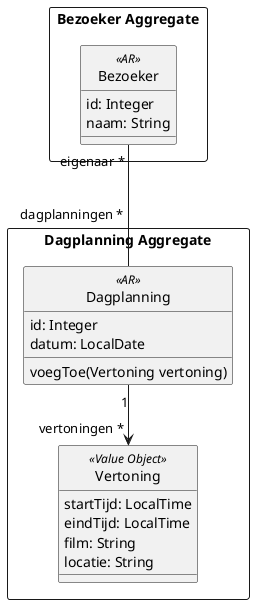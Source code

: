 @startuml

hide circle

'left to right direction

'skinparam linetype ortho
'skinparam linetype polyline

rectangle "Bezoeker Aggregate" {
    class Bezoeker <<AR>> {
        id: Integer
        naam: String
    }
}

rectangle "Dagplanning Aggregate" {
    class Dagplanning <<AR>> {
        id: Integer
        datum: LocalDate
        voegToe(Vertoning vertoning)
    }

    class Vertoning <<Value Object>> {
        startTijd: LocalTime
        eindTijd: LocalTime
        film: String
        locatie: String
    }
}

Bezoeker " eigenaar *" --- "dagplanningen *\n\n" Dagplanning

Dagplanning "1" --> " vertoningen *" Vertoning


@enduml